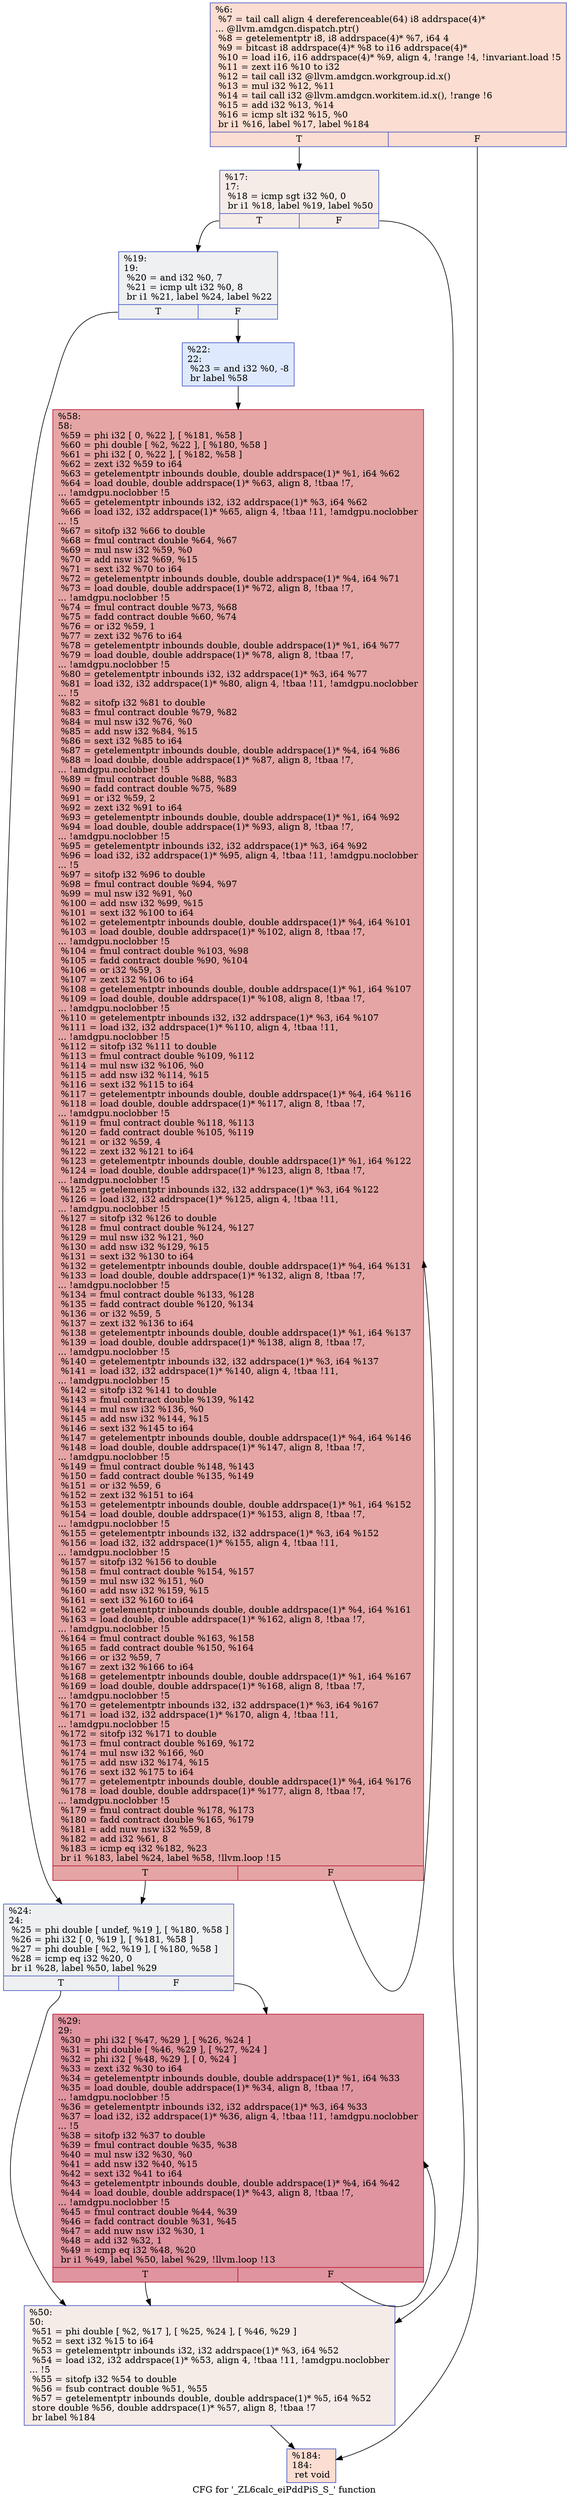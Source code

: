 digraph "CFG for '_ZL6calc_eiPddPiS_S_' function" {
	label="CFG for '_ZL6calc_eiPddPiS_S_' function";

	Node0x5c7b350 [shape=record,color="#3d50c3ff", style=filled, fillcolor="#f7b39670",label="{%6:\l  %7 = tail call align 4 dereferenceable(64) i8 addrspace(4)*\l... @llvm.amdgcn.dispatch.ptr()\l  %8 = getelementptr i8, i8 addrspace(4)* %7, i64 4\l  %9 = bitcast i8 addrspace(4)* %8 to i16 addrspace(4)*\l  %10 = load i16, i16 addrspace(4)* %9, align 4, !range !4, !invariant.load !5\l  %11 = zext i16 %10 to i32\l  %12 = tail call i32 @llvm.amdgcn.workgroup.id.x()\l  %13 = mul i32 %12, %11\l  %14 = tail call i32 @llvm.amdgcn.workitem.id.x(), !range !6\l  %15 = add i32 %13, %14\l  %16 = icmp slt i32 %15, %0\l  br i1 %16, label %17, label %184\l|{<s0>T|<s1>F}}"];
	Node0x5c7b350:s0 -> Node0x5c7bc30;
	Node0x5c7b350:s1 -> Node0x5c7d320;
	Node0x5c7bc30 [shape=record,color="#3d50c3ff", style=filled, fillcolor="#ead5c970",label="{%17:\l17:                                               \l  %18 = icmp sgt i32 %0, 0\l  br i1 %18, label %19, label %50\l|{<s0>T|<s1>F}}"];
	Node0x5c7bc30:s0 -> Node0x5c7d4f0;
	Node0x5c7bc30:s1 -> Node0x5c7d540;
	Node0x5c7d4f0 [shape=record,color="#3d50c3ff", style=filled, fillcolor="#d9dce170",label="{%19:\l19:                                               \l  %20 = and i32 %0, 7\l  %21 = icmp ult i32 %0, 8\l  br i1 %21, label %24, label %22\l|{<s0>T|<s1>F}}"];
	Node0x5c7d4f0:s0 -> Node0x5c7d800;
	Node0x5c7d4f0:s1 -> Node0x5c7d850;
	Node0x5c7d850 [shape=record,color="#3d50c3ff", style=filled, fillcolor="#b5cdfa70",label="{%22:\l22:                                               \l  %23 = and i32 %0, -8\l  br label %58\l}"];
	Node0x5c7d850 -> Node0x5c7da50;
	Node0x5c7d800 [shape=record,color="#3d50c3ff", style=filled, fillcolor="#d9dce170",label="{%24:\l24:                                               \l  %25 = phi double [ undef, %19 ], [ %180, %58 ]\l  %26 = phi i32 [ 0, %19 ], [ %181, %58 ]\l  %27 = phi double [ %2, %19 ], [ %180, %58 ]\l  %28 = icmp eq i32 %20, 0\l  br i1 %28, label %50, label %29\l|{<s0>T|<s1>F}}"];
	Node0x5c7d800:s0 -> Node0x5c7d540;
	Node0x5c7d800:s1 -> Node0x5c7e270;
	Node0x5c7e270 [shape=record,color="#b70d28ff", style=filled, fillcolor="#b70d2870",label="{%29:\l29:                                               \l  %30 = phi i32 [ %47, %29 ], [ %26, %24 ]\l  %31 = phi double [ %46, %29 ], [ %27, %24 ]\l  %32 = phi i32 [ %48, %29 ], [ 0, %24 ]\l  %33 = zext i32 %30 to i64\l  %34 = getelementptr inbounds double, double addrspace(1)* %1, i64 %33\l  %35 = load double, double addrspace(1)* %34, align 8, !tbaa !7,\l... !amdgpu.noclobber !5\l  %36 = getelementptr inbounds i32, i32 addrspace(1)* %3, i64 %33\l  %37 = load i32, i32 addrspace(1)* %36, align 4, !tbaa !11, !amdgpu.noclobber\l... !5\l  %38 = sitofp i32 %37 to double\l  %39 = fmul contract double %35, %38\l  %40 = mul nsw i32 %30, %0\l  %41 = add nsw i32 %40, %15\l  %42 = sext i32 %41 to i64\l  %43 = getelementptr inbounds double, double addrspace(1)* %4, i64 %42\l  %44 = load double, double addrspace(1)* %43, align 8, !tbaa !7,\l... !amdgpu.noclobber !5\l  %45 = fmul contract double %44, %39\l  %46 = fadd contract double %31, %45\l  %47 = add nuw nsw i32 %30, 1\l  %48 = add i32 %32, 1\l  %49 = icmp eq i32 %48, %20\l  br i1 %49, label %50, label %29, !llvm.loop !13\l|{<s0>T|<s1>F}}"];
	Node0x5c7e270:s0 -> Node0x5c7d540;
	Node0x5c7e270:s1 -> Node0x5c7e270;
	Node0x5c7d540 [shape=record,color="#3d50c3ff", style=filled, fillcolor="#ead5c970",label="{%50:\l50:                                               \l  %51 = phi double [ %2, %17 ], [ %25, %24 ], [ %46, %29 ]\l  %52 = sext i32 %15 to i64\l  %53 = getelementptr inbounds i32, i32 addrspace(1)* %3, i64 %52\l  %54 = load i32, i32 addrspace(1)* %53, align 4, !tbaa !11, !amdgpu.noclobber\l... !5\l  %55 = sitofp i32 %54 to double\l  %56 = fsub contract double %51, %55\l  %57 = getelementptr inbounds double, double addrspace(1)* %5, i64 %52\l  store double %56, double addrspace(1)* %57, align 8, !tbaa !7\l  br label %184\l}"];
	Node0x5c7d540 -> Node0x5c7d320;
	Node0x5c7da50 [shape=record,color="#b70d28ff", style=filled, fillcolor="#c5333470",label="{%58:\l58:                                               \l  %59 = phi i32 [ 0, %22 ], [ %181, %58 ]\l  %60 = phi double [ %2, %22 ], [ %180, %58 ]\l  %61 = phi i32 [ 0, %22 ], [ %182, %58 ]\l  %62 = zext i32 %59 to i64\l  %63 = getelementptr inbounds double, double addrspace(1)* %1, i64 %62\l  %64 = load double, double addrspace(1)* %63, align 8, !tbaa !7,\l... !amdgpu.noclobber !5\l  %65 = getelementptr inbounds i32, i32 addrspace(1)* %3, i64 %62\l  %66 = load i32, i32 addrspace(1)* %65, align 4, !tbaa !11, !amdgpu.noclobber\l... !5\l  %67 = sitofp i32 %66 to double\l  %68 = fmul contract double %64, %67\l  %69 = mul nsw i32 %59, %0\l  %70 = add nsw i32 %69, %15\l  %71 = sext i32 %70 to i64\l  %72 = getelementptr inbounds double, double addrspace(1)* %4, i64 %71\l  %73 = load double, double addrspace(1)* %72, align 8, !tbaa !7,\l... !amdgpu.noclobber !5\l  %74 = fmul contract double %73, %68\l  %75 = fadd contract double %60, %74\l  %76 = or i32 %59, 1\l  %77 = zext i32 %76 to i64\l  %78 = getelementptr inbounds double, double addrspace(1)* %1, i64 %77\l  %79 = load double, double addrspace(1)* %78, align 8, !tbaa !7,\l... !amdgpu.noclobber !5\l  %80 = getelementptr inbounds i32, i32 addrspace(1)* %3, i64 %77\l  %81 = load i32, i32 addrspace(1)* %80, align 4, !tbaa !11, !amdgpu.noclobber\l... !5\l  %82 = sitofp i32 %81 to double\l  %83 = fmul contract double %79, %82\l  %84 = mul nsw i32 %76, %0\l  %85 = add nsw i32 %84, %15\l  %86 = sext i32 %85 to i64\l  %87 = getelementptr inbounds double, double addrspace(1)* %4, i64 %86\l  %88 = load double, double addrspace(1)* %87, align 8, !tbaa !7,\l... !amdgpu.noclobber !5\l  %89 = fmul contract double %88, %83\l  %90 = fadd contract double %75, %89\l  %91 = or i32 %59, 2\l  %92 = zext i32 %91 to i64\l  %93 = getelementptr inbounds double, double addrspace(1)* %1, i64 %92\l  %94 = load double, double addrspace(1)* %93, align 8, !tbaa !7,\l... !amdgpu.noclobber !5\l  %95 = getelementptr inbounds i32, i32 addrspace(1)* %3, i64 %92\l  %96 = load i32, i32 addrspace(1)* %95, align 4, !tbaa !11, !amdgpu.noclobber\l... !5\l  %97 = sitofp i32 %96 to double\l  %98 = fmul contract double %94, %97\l  %99 = mul nsw i32 %91, %0\l  %100 = add nsw i32 %99, %15\l  %101 = sext i32 %100 to i64\l  %102 = getelementptr inbounds double, double addrspace(1)* %4, i64 %101\l  %103 = load double, double addrspace(1)* %102, align 8, !tbaa !7,\l... !amdgpu.noclobber !5\l  %104 = fmul contract double %103, %98\l  %105 = fadd contract double %90, %104\l  %106 = or i32 %59, 3\l  %107 = zext i32 %106 to i64\l  %108 = getelementptr inbounds double, double addrspace(1)* %1, i64 %107\l  %109 = load double, double addrspace(1)* %108, align 8, !tbaa !7,\l... !amdgpu.noclobber !5\l  %110 = getelementptr inbounds i32, i32 addrspace(1)* %3, i64 %107\l  %111 = load i32, i32 addrspace(1)* %110, align 4, !tbaa !11,\l... !amdgpu.noclobber !5\l  %112 = sitofp i32 %111 to double\l  %113 = fmul contract double %109, %112\l  %114 = mul nsw i32 %106, %0\l  %115 = add nsw i32 %114, %15\l  %116 = sext i32 %115 to i64\l  %117 = getelementptr inbounds double, double addrspace(1)* %4, i64 %116\l  %118 = load double, double addrspace(1)* %117, align 8, !tbaa !7,\l... !amdgpu.noclobber !5\l  %119 = fmul contract double %118, %113\l  %120 = fadd contract double %105, %119\l  %121 = or i32 %59, 4\l  %122 = zext i32 %121 to i64\l  %123 = getelementptr inbounds double, double addrspace(1)* %1, i64 %122\l  %124 = load double, double addrspace(1)* %123, align 8, !tbaa !7,\l... !amdgpu.noclobber !5\l  %125 = getelementptr inbounds i32, i32 addrspace(1)* %3, i64 %122\l  %126 = load i32, i32 addrspace(1)* %125, align 4, !tbaa !11,\l... !amdgpu.noclobber !5\l  %127 = sitofp i32 %126 to double\l  %128 = fmul contract double %124, %127\l  %129 = mul nsw i32 %121, %0\l  %130 = add nsw i32 %129, %15\l  %131 = sext i32 %130 to i64\l  %132 = getelementptr inbounds double, double addrspace(1)* %4, i64 %131\l  %133 = load double, double addrspace(1)* %132, align 8, !tbaa !7,\l... !amdgpu.noclobber !5\l  %134 = fmul contract double %133, %128\l  %135 = fadd contract double %120, %134\l  %136 = or i32 %59, 5\l  %137 = zext i32 %136 to i64\l  %138 = getelementptr inbounds double, double addrspace(1)* %1, i64 %137\l  %139 = load double, double addrspace(1)* %138, align 8, !tbaa !7,\l... !amdgpu.noclobber !5\l  %140 = getelementptr inbounds i32, i32 addrspace(1)* %3, i64 %137\l  %141 = load i32, i32 addrspace(1)* %140, align 4, !tbaa !11,\l... !amdgpu.noclobber !5\l  %142 = sitofp i32 %141 to double\l  %143 = fmul contract double %139, %142\l  %144 = mul nsw i32 %136, %0\l  %145 = add nsw i32 %144, %15\l  %146 = sext i32 %145 to i64\l  %147 = getelementptr inbounds double, double addrspace(1)* %4, i64 %146\l  %148 = load double, double addrspace(1)* %147, align 8, !tbaa !7,\l... !amdgpu.noclobber !5\l  %149 = fmul contract double %148, %143\l  %150 = fadd contract double %135, %149\l  %151 = or i32 %59, 6\l  %152 = zext i32 %151 to i64\l  %153 = getelementptr inbounds double, double addrspace(1)* %1, i64 %152\l  %154 = load double, double addrspace(1)* %153, align 8, !tbaa !7,\l... !amdgpu.noclobber !5\l  %155 = getelementptr inbounds i32, i32 addrspace(1)* %3, i64 %152\l  %156 = load i32, i32 addrspace(1)* %155, align 4, !tbaa !11,\l... !amdgpu.noclobber !5\l  %157 = sitofp i32 %156 to double\l  %158 = fmul contract double %154, %157\l  %159 = mul nsw i32 %151, %0\l  %160 = add nsw i32 %159, %15\l  %161 = sext i32 %160 to i64\l  %162 = getelementptr inbounds double, double addrspace(1)* %4, i64 %161\l  %163 = load double, double addrspace(1)* %162, align 8, !tbaa !7,\l... !amdgpu.noclobber !5\l  %164 = fmul contract double %163, %158\l  %165 = fadd contract double %150, %164\l  %166 = or i32 %59, 7\l  %167 = zext i32 %166 to i64\l  %168 = getelementptr inbounds double, double addrspace(1)* %1, i64 %167\l  %169 = load double, double addrspace(1)* %168, align 8, !tbaa !7,\l... !amdgpu.noclobber !5\l  %170 = getelementptr inbounds i32, i32 addrspace(1)* %3, i64 %167\l  %171 = load i32, i32 addrspace(1)* %170, align 4, !tbaa !11,\l... !amdgpu.noclobber !5\l  %172 = sitofp i32 %171 to double\l  %173 = fmul contract double %169, %172\l  %174 = mul nsw i32 %166, %0\l  %175 = add nsw i32 %174, %15\l  %176 = sext i32 %175 to i64\l  %177 = getelementptr inbounds double, double addrspace(1)* %4, i64 %176\l  %178 = load double, double addrspace(1)* %177, align 8, !tbaa !7,\l... !amdgpu.noclobber !5\l  %179 = fmul contract double %178, %173\l  %180 = fadd contract double %165, %179\l  %181 = add nuw nsw i32 %59, 8\l  %182 = add i32 %61, 8\l  %183 = icmp eq i32 %182, %23\l  br i1 %183, label %24, label %58, !llvm.loop !15\l|{<s0>T|<s1>F}}"];
	Node0x5c7da50:s0 -> Node0x5c7d800;
	Node0x5c7da50:s1 -> Node0x5c7da50;
	Node0x5c7d320 [shape=record,color="#3d50c3ff", style=filled, fillcolor="#f7b39670",label="{%184:\l184:                                              \l  ret void\l}"];
}

